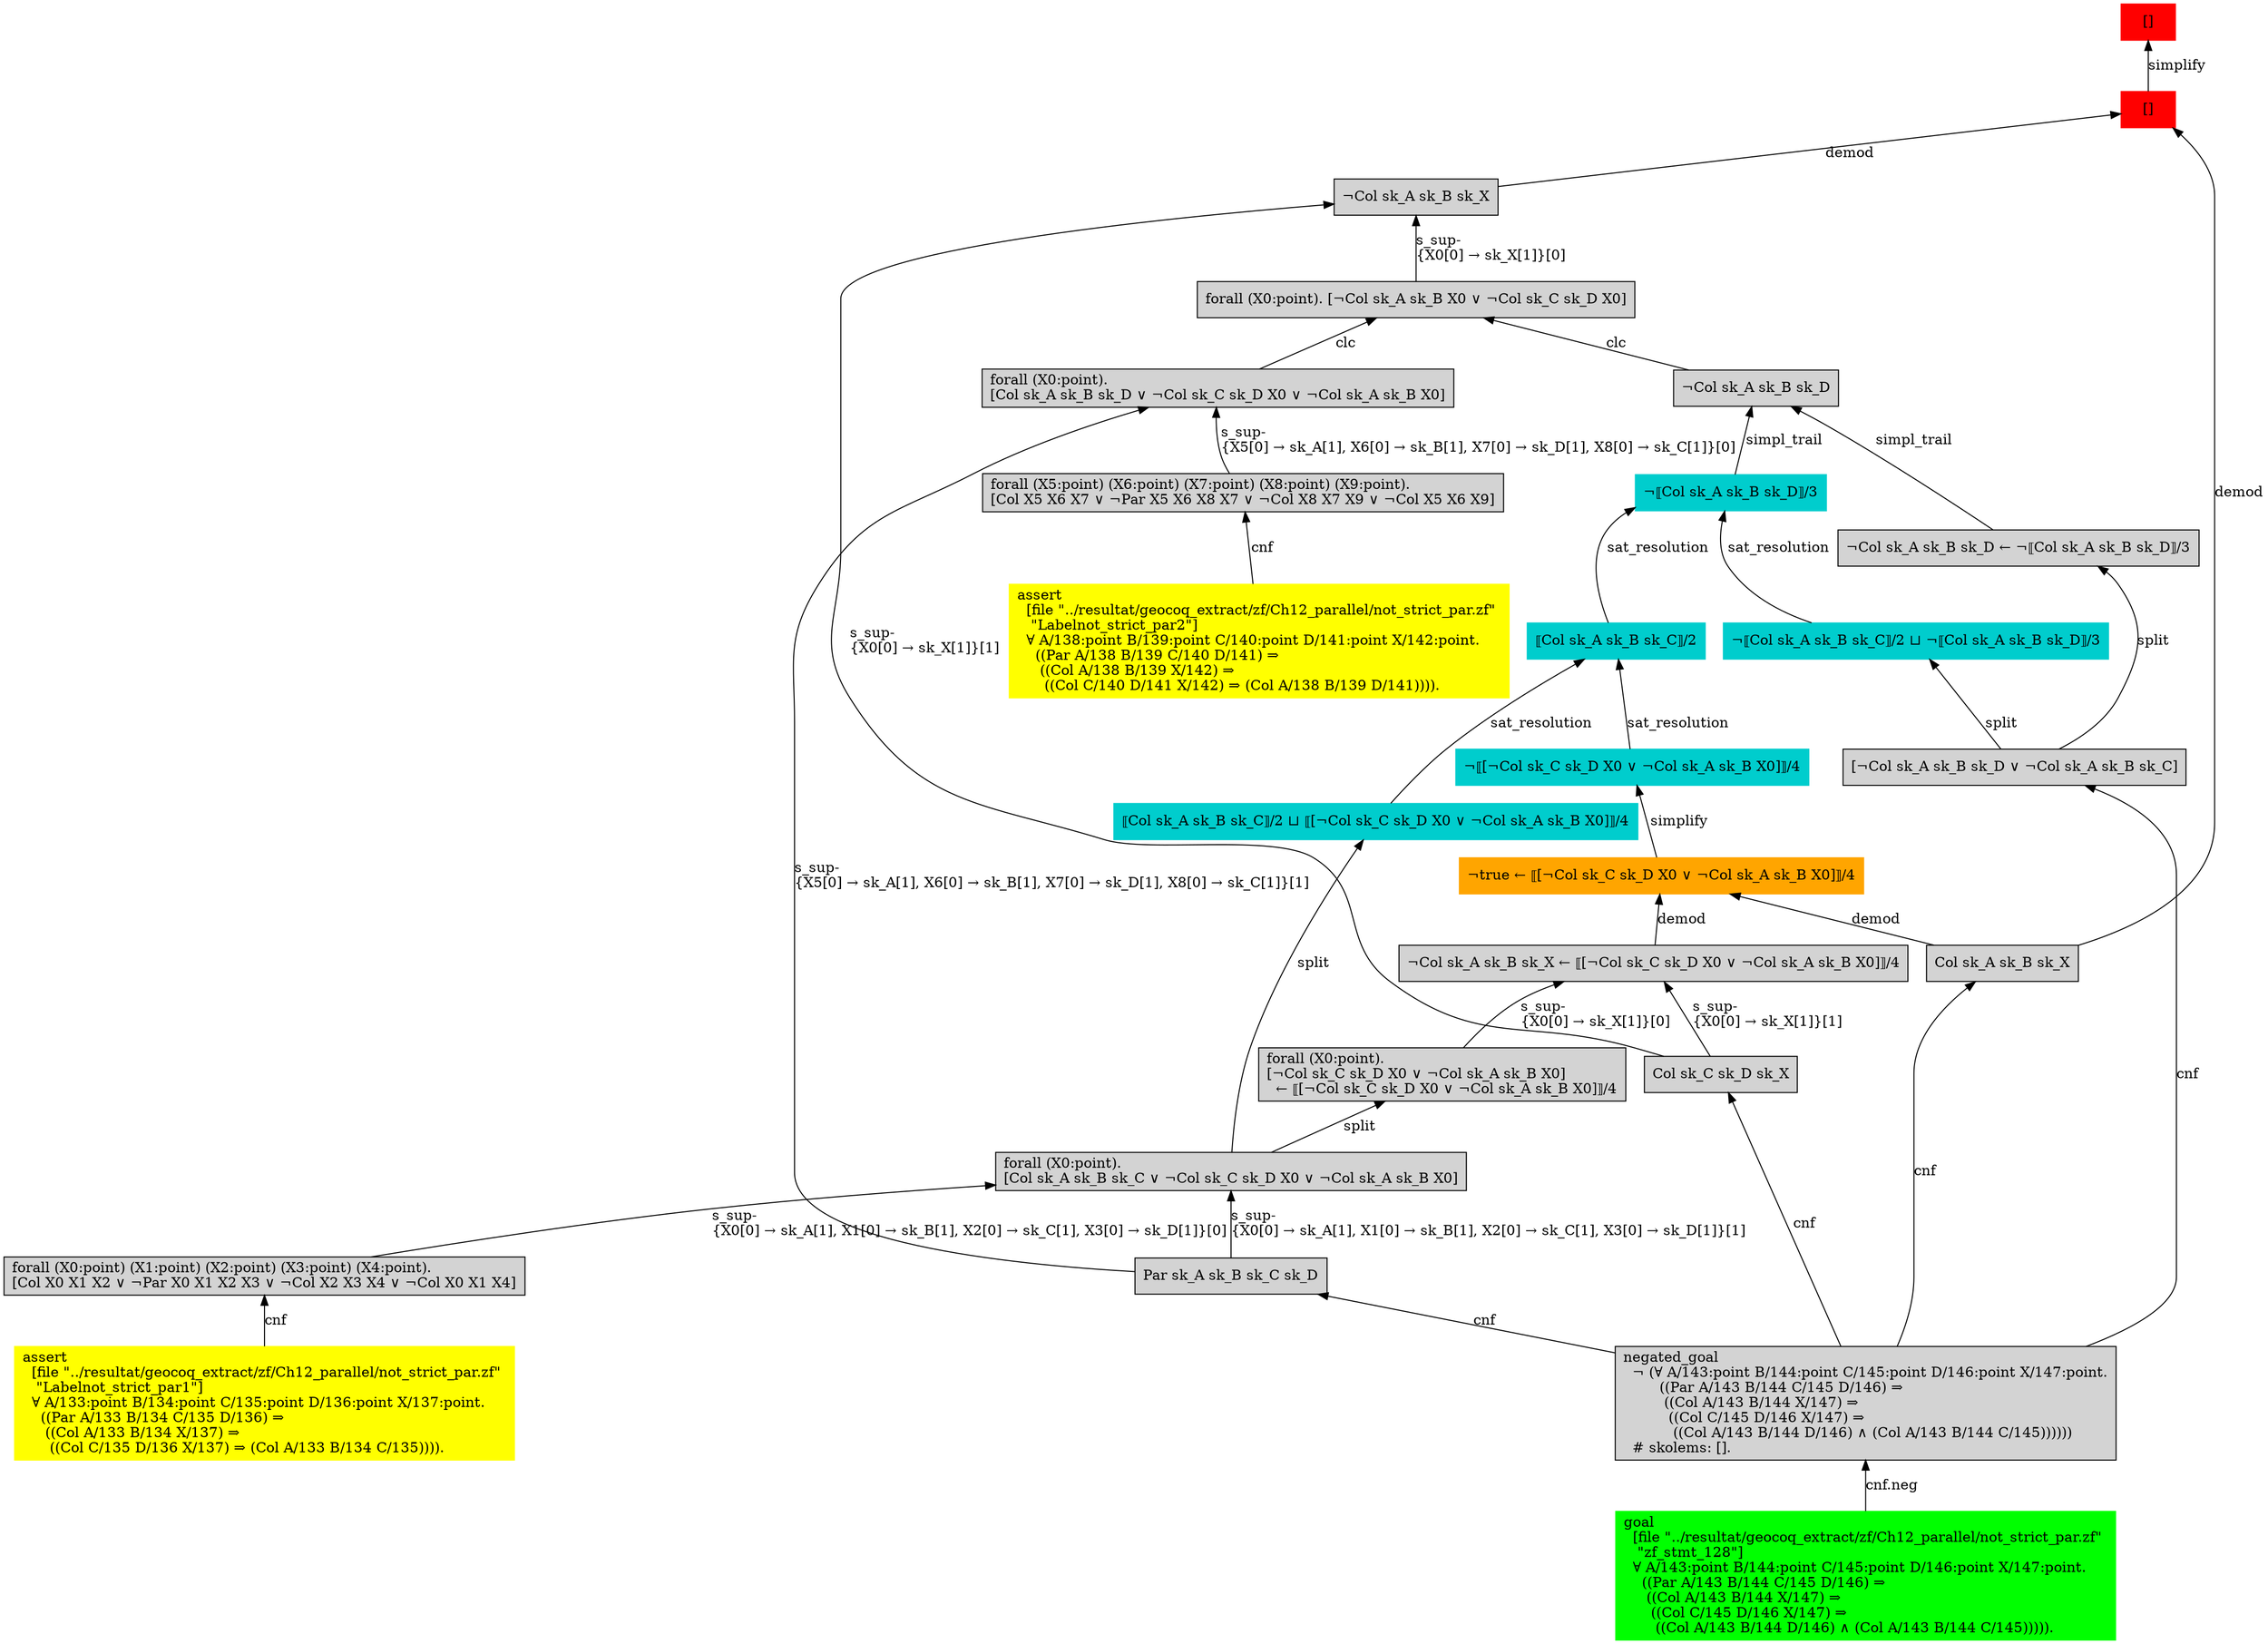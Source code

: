 digraph "unsat_graph" {
  vertex_0 [color=red, label="[]", shape=box, style=filled];
  vertex_0 -> vertex_1 [label="simplify", dir="back"];
  vertex_1 [color=red, label="[]", shape=box, style=filled];
  vertex_1 -> vertex_2 [label="demod", dir="back"];
  vertex_2 [shape=box, label="Col sk_A sk_B sk_X\l", style=filled];
  vertex_2 -> vertex_3 [label="cnf", dir="back"];
  vertex_3 [shape=box, label="negated_goal\l  ¬ (∀ A/143:point B/144:point C/145:point D/146:point X/147:point.\l        ((Par A/143 B/144 C/145 D/146) ⇒\l         ((Col A/143 B/144 X/147) ⇒\l          ((Col C/145 D/146 X/147) ⇒\l           ((Col A/143 B/144 D/146) ∧ (Col A/143 B/144 C/145))))))\l  # skolems: [].\l", style=filled];
  vertex_3 -> vertex_4 [label="cnf.neg", dir="back"];
  vertex_4 [color=green, shape=box, label="goal\l  [file \"../resultat/geocoq_extract/zf/Ch12_parallel/not_strict_par.zf\" \l   \"zf_stmt_128\"]\l  ∀ A/143:point B/144:point C/145:point D/146:point X/147:point.\l    ((Par A/143 B/144 C/145 D/146) ⇒\l     ((Col A/143 B/144 X/147) ⇒\l      ((Col C/145 D/146 X/147) ⇒\l       ((Col A/143 B/144 D/146) ∧ (Col A/143 B/144 C/145))))).\l", style=filled];
  vertex_1 -> vertex_5 [label="demod", dir="back"];
  vertex_5 [shape=box, label="¬Col sk_A sk_B sk_X\l", style=filled];
  vertex_5 -> vertex_6 [label="s_sup-\l\{X0[0] → sk_X[1]\}[0]\l", dir="back"];
  vertex_6 [shape=box, label="forall (X0:point). [¬Col sk_A sk_B X0 ∨ ¬Col sk_C sk_D X0]\l", style=filled];
  vertex_6 -> vertex_7 [label="clc", dir="back"];
  vertex_7 [shape=box, label="¬Col sk_A sk_B sk_D\l", style=filled];
  vertex_7 -> vertex_8 [label="simpl_trail", dir="back"];
  vertex_8 [color=cyan3, shape=box, label="¬⟦Col sk_A sk_B sk_D⟧/3\l", style=filled];
  vertex_8 -> vertex_9 [label="sat_resolution", dir="back"];
  vertex_9 [color=cyan3, shape=box, label="⟦Col sk_A sk_B sk_C⟧/2\l", style=filled];
  vertex_9 -> vertex_10 [label="sat_resolution", dir="back"];
  vertex_10 [color=cyan3, shape=box, label="¬⟦[¬Col sk_C sk_D X0 ∨ ¬Col sk_A sk_B X0]⟧/4\l", style=filled];
  vertex_10 -> vertex_11 [label="simplify", dir="back"];
  vertex_11 [color=orange, shape=box, label="¬true ← ⟦[¬Col sk_C sk_D X0 ∨ ¬Col sk_A sk_B X0]⟧/4\l", style=filled];
  vertex_11 -> vertex_2 [label="demod", dir="back"];
  vertex_11 -> vertex_12 [label="demod", dir="back"];
  vertex_12 [shape=box, label="¬Col sk_A sk_B sk_X ← ⟦[¬Col sk_C sk_D X0 ∨ ¬Col sk_A sk_B X0]⟧/4\l", style=filled];
  vertex_12 -> vertex_13 [label="s_sup-\l\{X0[0] → sk_X[1]\}[0]\l", dir="back"];
  vertex_13 [shape=box, label="forall (X0:point).\l[¬Col sk_C sk_D X0 ∨ ¬Col sk_A sk_B X0]\l  ← ⟦[¬Col sk_C sk_D X0 ∨ ¬Col sk_A sk_B X0]⟧/4\l", style=filled];
  vertex_13 -> vertex_14 [label="split", dir="back"];
  vertex_14 [shape=box, label="forall (X0:point).\l[Col sk_A sk_B sk_C ∨ ¬Col sk_C sk_D X0 ∨ ¬Col sk_A sk_B X0]\l", style=filled];
  vertex_14 -> vertex_15 [label="s_sup-\l\{X0[0] → sk_A[1], X1[0] → sk_B[1], X2[0] → sk_C[1], X3[0] → sk_D[1]\}[0]\l", dir="back"];
  vertex_15 [shape=box, label="forall (X0:point) (X1:point) (X2:point) (X3:point) (X4:point).\l[Col X0 X1 X2 ∨ ¬Par X0 X1 X2 X3 ∨ ¬Col X2 X3 X4 ∨ ¬Col X0 X1 X4]\l", style=filled];
  vertex_15 -> vertex_16 [label="cnf", dir="back"];
  vertex_16 [color=yellow, shape=box, label="assert\l  [file \"../resultat/geocoq_extract/zf/Ch12_parallel/not_strict_par.zf\" \l   \"Labelnot_strict_par1\"]\l  ∀ A/133:point B/134:point C/135:point D/136:point X/137:point.\l    ((Par A/133 B/134 C/135 D/136) ⇒\l     ((Col A/133 B/134 X/137) ⇒\l      ((Col C/135 D/136 X/137) ⇒ (Col A/133 B/134 C/135)))).\l", style=filled];
  vertex_14 -> vertex_17 [label="s_sup-\l\{X0[0] → sk_A[1], X1[0] → sk_B[1], X2[0] → sk_C[1], X3[0] → sk_D[1]\}[1]\l", dir="back"];
  vertex_17 [shape=box, label="Par sk_A sk_B sk_C sk_D\l", style=filled];
  vertex_17 -> vertex_3 [label="cnf", dir="back"];
  vertex_12 -> vertex_18 [label="s_sup-\l\{X0[0] → sk_X[1]\}[1]\l", dir="back"];
  vertex_18 [shape=box, label="Col sk_C sk_D sk_X\l", style=filled];
  vertex_18 -> vertex_3 [label="cnf", dir="back"];
  vertex_9 -> vertex_19 [label="sat_resolution", dir="back"];
  vertex_19 [color=cyan3, shape=box, label="⟦Col sk_A sk_B sk_C⟧/2 ⊔ ⟦[¬Col sk_C sk_D X0 ∨ ¬Col sk_A sk_B X0]⟧/4\l", style=filled];
  vertex_19 -> vertex_14 [label="split", dir="back"];
  vertex_8 -> vertex_20 [label="sat_resolution", dir="back"];
  vertex_20 [color=cyan3, shape=box, label="¬⟦Col sk_A sk_B sk_C⟧/2 ⊔ ¬⟦Col sk_A sk_B sk_D⟧/3\l", style=filled];
  vertex_20 -> vertex_21 [label="split", dir="back"];
  vertex_21 [shape=box, label="[¬Col sk_A sk_B sk_D ∨ ¬Col sk_A sk_B sk_C]\l", style=filled];
  vertex_21 -> vertex_3 [label="cnf", dir="back"];
  vertex_7 -> vertex_22 [label="simpl_trail", dir="back"];
  vertex_22 [shape=box, label="¬Col sk_A sk_B sk_D ← ¬⟦Col sk_A sk_B sk_D⟧/3\l", style=filled];
  vertex_22 -> vertex_21 [label="split", dir="back"];
  vertex_6 -> vertex_23 [label="clc", dir="back"];
  vertex_23 [shape=box, label="forall (X0:point).\l[Col sk_A sk_B sk_D ∨ ¬Col sk_C sk_D X0 ∨ ¬Col sk_A sk_B X0]\l", style=filled];
  vertex_23 -> vertex_24 [label="s_sup-\l\{X5[0] → sk_A[1], X6[0] → sk_B[1], X7[0] → sk_D[1], X8[0] → sk_C[1]\}[0]\l", dir="back"];
  vertex_24 [shape=box, label="forall (X5:point) (X6:point) (X7:point) (X8:point) (X9:point).\l[Col X5 X6 X7 ∨ ¬Par X5 X6 X8 X7 ∨ ¬Col X8 X7 X9 ∨ ¬Col X5 X6 X9]\l", style=filled];
  vertex_24 -> vertex_25 [label="cnf", dir="back"];
  vertex_25 [color=yellow, shape=box, label="assert\l  [file \"../resultat/geocoq_extract/zf/Ch12_parallel/not_strict_par.zf\" \l   \"Labelnot_strict_par2\"]\l  ∀ A/138:point B/139:point C/140:point D/141:point X/142:point.\l    ((Par A/138 B/139 C/140 D/141) ⇒\l     ((Col A/138 B/139 X/142) ⇒\l      ((Col C/140 D/141 X/142) ⇒ (Col A/138 B/139 D/141)))).\l", style=filled];
  vertex_23 -> vertex_17 [label="s_sup-\l\{X5[0] → sk_A[1], X6[0] → sk_B[1], X7[0] → sk_D[1], X8[0] → sk_C[1]\}[1]\l", dir="back"];
  vertex_5 -> vertex_18 [label="s_sup-\l\{X0[0] → sk_X[1]\}[1]\l", dir="back"];
  }


